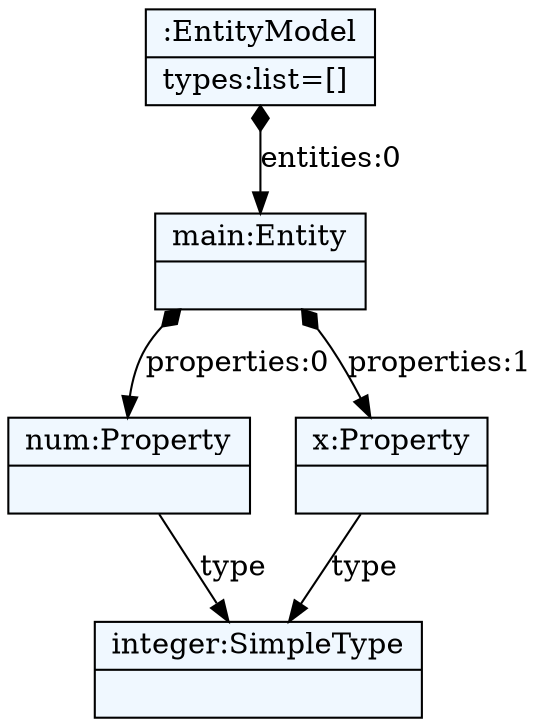 
    digraph xtext {
    fontname = "Bitstream Vera Sans"
    fontsize = 8
    node[
        shape=record,
        style=filled,
        fillcolor=aliceblue
    ]
    nodesep = 0.3
    edge[dir=black,arrowtail=empty]


773237869816 -> 773239010416 [label="entities:0" arrowtail=diamond dir=both]
773239010416 -> 773239011480 [label="properties:0" arrowtail=diamond dir=both]
773239011480 -> 773227922320 [label="type" ]
773227922320[label="{integer:SimpleType|}"]
773239011480[label="{num:Property|}"]
773239010416 -> 773239011032 [label="properties:1" arrowtail=diamond dir=both]
773239011032 -> 773227922320 [label="type" ]
773239011032[label="{x:Property|}"]
773239010416[label="{main:Entity|}"]
773237869816[label="{:EntityModel|types:list=[]\l}"]

}
